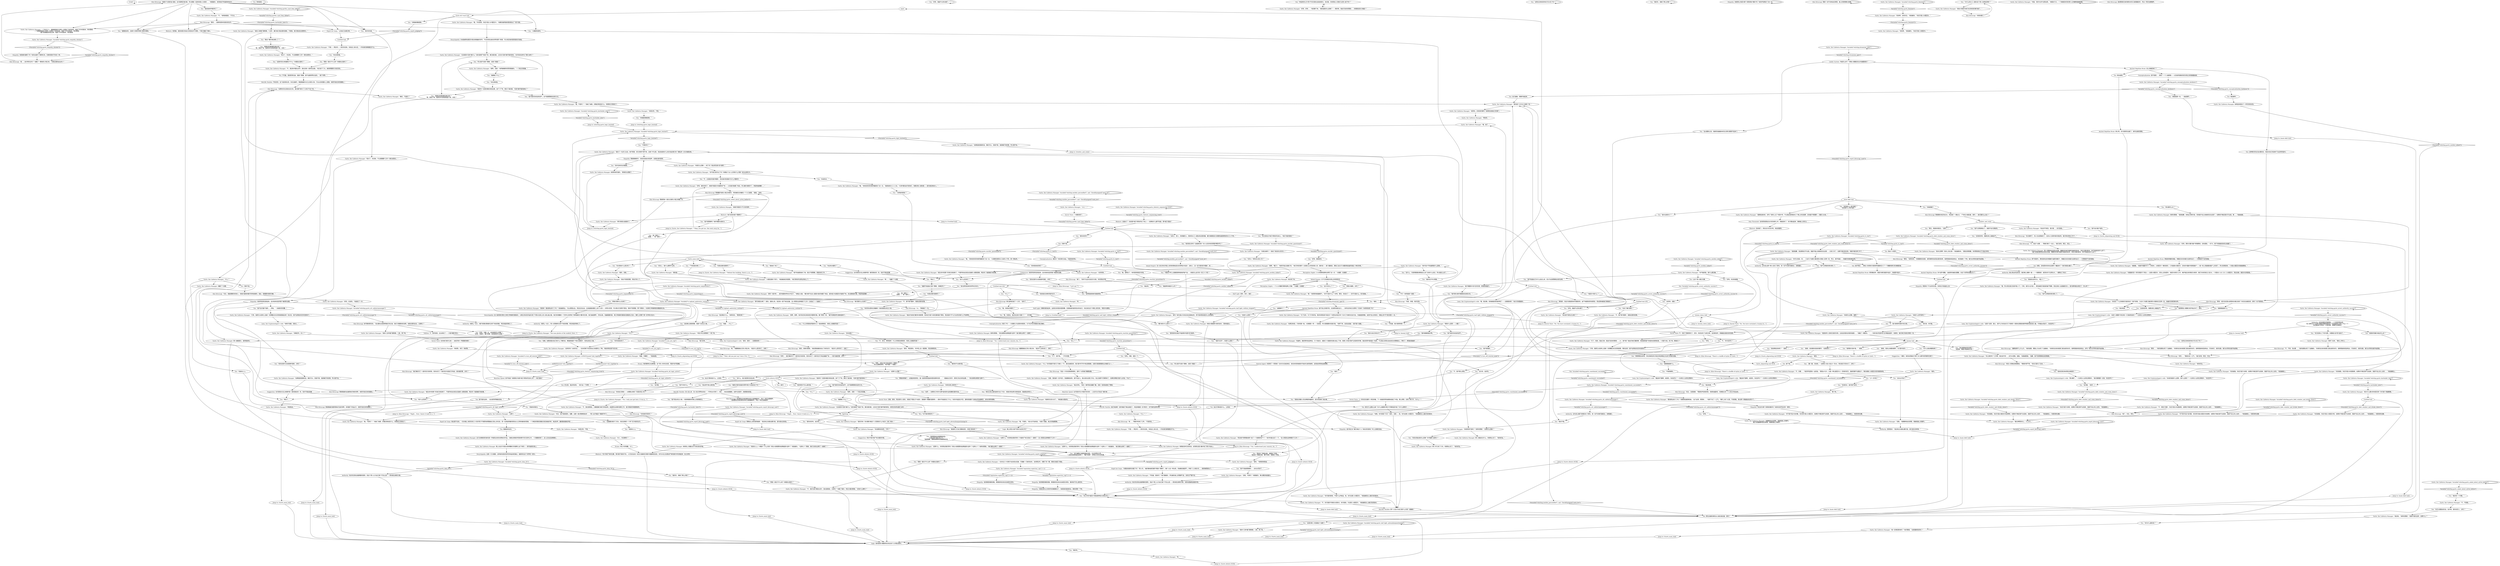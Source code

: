 # WHIRLING F1 / GARTE
# ltn Kitsuragi suggests you talk to the manager of the Whirling-in-Rags first. Garte is a hub of knowledge on the area and the case and you will come back to him later. He is also a problem, asking you to pay for the night, to pay for "the damages". It does not reflect well on you.
# ==================================================
digraph G {
	  0 [label="START"];
	  1 [label="input"];
	  2 [label="Garte, the Cafeteria Manager: “是啊，没错！一个真正的英雄。”"];
	  3 [label="Garte, the Cafeteria Manager: “哦，不是吗？！”他耸了耸肩，好像还想说些什么，但很快又克制住了。"];
	  4 [label="Kim Kitsuragi: “好吧……我们确实花了一段时间才到现场，但你也花了一段时间才打电话通报尸体——*是*你报的警，对吗？”"];
	  5 [label="You: “哦，你是说，我还有没有*问题*了？”（问问题）"];
	  6 [label="Garte, the Cafeteria Manager: “是啊，是啊，他问你还有没有别的问题想问我。像个警官一样。”餐厅经理显然又激动起来了。"];
	  7 [label="Kim Kitsuragi: “那很好。但这次调查是有时间要求的，由尸体腐败的阶段而定。而这意味着我们得继续了。”"];
	  8 [label="You: 悄悄溜走。"];
	  9 [label="You: Variable[\"whirling.garte_vanishment_succeeded\"]"];
	  10 [label="Variable[\"whirling.garte_vanishment_succeeded\"]", shape=diamond];
	  11 [label="!(Variable[\"whirling.garte_vanishment_succeeded\"])", shape=diamond];
	  12 [label="You: “好吧。”"];
	  13 [label="Authority: 这句话让那个男人定在了原地，他一动不动地盯着柜台，双颊通红。"];
	  14 [label="You: “去他妈的吧，我要去街上碰碰运气。”"];
	  15 [label="Garte, the Cafeteria Manager: “账本记得啊！账本上有记录！”他指着账本。“酒钱没得商量，你的警局绝对不可能买单的。”"];
	  16 [label="Garte, the Cafeteria Manager: “先别谢我。你还欠我30块酒钱呢。如果你今晚还拿不出钱来，我是不会让你上去的……”他指着楼上。"];
	  17 [label="Garte, the Cafeteria Manager: “你是想恐吓我吗？”他转向警督：“这是怎么回事？”"];
	  18 [label="Lena, the Cryptozoologist's wife: “看起来不像啊，亲爱的。你还好吗？”一位老妇人出现在黑暗中。"];
	  19 [label="Lena, the Cryptozoologist's wife: “有椅子挡着，别担心。”"];
	  20 [label="Jump to: [money_down_hub]"];
	  21 [label="You: “我不会付窗户钱的……哎呦。”（扶着你的老腰。）"];
	  22 [label="You: “你看着很像酒保。”"];
	  23 [label="Authority: 他对你没有丝毫尊重的意思，但这个男人认为自己是个守法公民——而你是法律的代表。"];
	  24 [label="Perception (Sight): 小小的钢铁铭牌也说明了这一点：“大贼鸥（北贼鸥）。”"];
	  25 [label="Jump to: [Untitled hub]"];
	  26 [label="Garte, the Cafeteria Manager: Variable[\"whirling.garte_half_light_adrenalinequestioning\"]"];
	  27 [label="Variable[\"whirling.garte_half_light_adrenalinequestioning\"]", shape=diamond];
	  28 [label="!(Variable[\"whirling.garte_half_light_adrenalinequestioning\"])", shape=diamond];
	  29 [label="You: “好吧，我就不过多纠缠了。”"];
	  30 [label="Garte, the Cafeteria Manager: “哦，谢了。”"];
	  31 [label="Jump to: [Garte_main_hub]"];
	  32 [label="You: “没错。如果说我对自己有什么了解的话，那就是我是个*彻头彻尾的*、狂热女权主义者。”"];
	  33 [label="You: “你的耳朵里有生殖器吗？我说我是女权主义者。”"];
	  34 [label="Composure: 他突然变得活跃起来。这对他来说显然是个敏感的话题。"];
	  35 [label="You: “你口中的*瑞亚尔*是指某种街头信誉点吗？”"];
	  36 [label="Garte altintro HUB"];
	  37 [label="You: “我不可能是警察的……这也太荒谬了。”"];
	  38 [label="Kim Kitsuragi: “我是57分局的金·曷城。这次是跨区域办案，所以跟我一起来的是41分局的……”他看着你，发现他还不知道你的名字。"];
	  39 [label="Garte, the Cafeteria Manager: “是的，”他简短地答道。"];
	  40 [label="Garte, the Cafeteria Manager: “这算什么，你觉得这很好笑吗？现在大家报警的结果就是*这样*？*这种人*？”他指着你。“我们都在这等了一星期了！”"];
	  41 [label="Kim Kitsuragi: “你说自己刚到——从哪里过来的？你是本地人吗？”"];
	  42 [label="Garte, the Cafeteria Manager: 他低头看着那只海鸟标本，沉默地摇头。"];
	  43 [label="You: “你说的对，或许我不该问。”"];
	  44 [label="Garte, the Cafeteria Manager: “是的。”"];
	  45 [label="Conceptualization: 是不是很……邪恶？一个人被索取——以及他所拥有的的东西之间的数量级差。"];
	  46 [label="You: 我出了点意外。"];
	  47 [label="Garte, the Cafeteria Manager: “你是什么哲学家吗？”"];
	  48 [label="Kim Kitsuragi: “不，不用，没必要……”他的前额出现了几道皱纹。“你真的应该向局里汇报当前的状况，我車里就有短波电台。打给他们，请求支援。我们必须现在就开始调查。”"];
	  49 [label="You: “听起来你认为*性*不仅仅是社会组成部分。告诉我，你觉得女人的智力比男人低下吗？”"];
	  50 [label="Kim Kitsuragi: “41，”警督插了一句。"];
	  51 [label="Garte, the Cafeteria Manager: “看到那边的门了吗？”他朝西指着弹球桌。“出门右转。那里有……”他停下叹了一口气。“围栏上有个大洞。不用钥匙，穿过那个洞就能进去院子了。”"];
	  52 [label="Savoir Faire: 在你匆忙离开之前——身后传来一声暴躁的喊叫："];
	  53 [label="Jump to: [Garte_main_hub]"];
	  54 [label="You: “所以我不仅是个警察，还是个英雄？”"];
	  55 [label="You: “我的天，我做了那么多事？”"];
	  56 [label="Perception (Sight): 一个小小的雕花钢铁铭牌上写着：“大贼鸥（北贼鸥）。”"];
	  57 [label="You: 沉默不语。"];
	  58 [label="Garte, the Cafeteria Manager: “你是怎么回事——疯了吗？我当然没有*杀*他啊！”"];
	  59 [label="You: “好吧，我相信你。”"];
	  60 [label="Garte, the Cafeteria Manager: “哦。”他有些惊讶你竟然捕捉到了这一点。“我是指码头工人工会，*大家*都说凶手是他们。但都没有人提到我——因为我没有杀人。”"];
	  61 [label="Garte, the Cafeteria Manager: “是的，没错。”"];
	  62 [label="Garte, the Cafeteria Manager: “我为什么要对你有意见呢？你可是个英雄警察。”"];
	  63 [label="Garte, the Cafeteria Manager: “我有*三家*餐厅要管理。三家。得了吧。”"];
	  64 [label="Garte, the Cafeteria Manager: “我的天呐！你对塞尔维这个人究竟有什么*执念*？算了吧你！”"];
	  65 [label="Garte, the Cafeteria Manager: “酒算我请你的，好吗？账单上记了*很多*杯。不过我还是得收你三个晚上的住宿费，还有窗户修理费——整好100块。”"];
	  66 [label="You: “我刚才是听到我的领带*两次*对我说话了吗？”"];
	  67 [label="You: “看来你不太喜欢我。”"];
	  68 [label="You: “你在讽刺我。”"];
	  69 [label="You: “那我一直在干什么呢？你看到过我吗？”"];
	  70 [label="Garte, the Cafeteria Manager: “我有吗？还是你确实来到这里，放下了尸体，解决了谋杀案，*没有*破坏我的旅社？”"];
	  71 [label="You: “我都不知道自己是个警察，你确定吗？”"];
	  72 [label="Garte, the Cafeteria Manager: “哼。”"];
	  73 [label="Garte, the Cafeteria Manager: “太棒了。”"];
	  74 [label="You: “那好吧。”"];
	  75 [label="Garte, the Cafeteria Manager: Variable[\"whirling.garte_reaction_queastions\"]"];
	  76 [label="Variable[\"whirling.garte_reaction_queastions\"]", shape=diamond];
	  77 [label="!(Variable[\"whirling.garte_reaction_queastions\"])", shape=diamond];
	  78 [label="Garte, the Cafeteria Manager: “哇哦，你可真是个天才！是的，没错——钱。你欠这里130雷亚尔。”他指着柜台上面红色的账本。"];
	  79 [label="Garte, the Cafeteria Manager: “小心！！”"];
	  80 [label="Garte, the Cafeteria Manager: Variable[\"whirling.garte_necktie_talked\"]"];
	  81 [label="Variable[\"whirling.garte_necktie_talked\"]", shape=diamond];
	  82 [label="!(Variable[\"whirling.garte_necktie_talked\"])", shape=diamond];
	  83 [label="Jump to: [main debt hub]"];
	  84 [label="You: “这附近没有别的地方可以住了吗？”"];
	  85 [label="Garte, the Cafeteria Manager: “你说另一个让你继续欠钱的地方？我不觉得。工会为了给罢工集资把大多数地方压榨一空，你最好还是回家去吧。”"];
	  86 [label="Kim Kitsuragi: “警官……”他的前额出现了几道皱纹。“你真的应该向局里汇报当前的状况，我車里就有短波电台。打给他们，请求支援。我们必须现在就开始调查。”"];
	  87 [label="Garte, the Cafeteria Manager: “你可以找找，但……工会为了给罢工集资把大多数人压榨一空。所以，我不知道……你最好还是回家去吧。”"];
	  88 [label="You: “我不记得我的家在哪儿了。”"];
	  89 [label="You: “我没有家。”"];
	  90 [label="Jump to: [Savoir Faire: \"No. You have sustained a trauma to...\"]"];
	  91 [label="You: “感谢你的配合。”"];
	  92 [label="Garte, the Cafeteria Manager: “我有*三家*餐厅要管理。三家。得了吧。”"];
	  93 [label="You: “不行！他骂我是个混蛋！”"];
	  94 [label="You: “我能帮你做些什么吗？”"];
	  95 [label="Empathy: 警督微微挥手，仿若远处鼓点的回声。这是批准的意思。"];
	  96 [label="You: “我想我就是喜欢面面俱到。”"];
	  97 [label="Kim Kitsuragi: “我们走吧。”"];
	  98 [label="You: “我不是女权主义者，只是想看看你的脸上的表情而已。”"];
	  99 [label="You: 好主意，我会考虑的。（用力扯一下领带。）"];
	  100 [label="You: “怎么？你不喜欢警官吗？”"];
	  101 [label="You: “我的天，我做了那么多事？”"];
	  102 [label="Garte, the Cafeteria Manager: “不是——明白吗——其实你没有。你到这儿来以后，一件有用的事情都没干过。”"];
	  103 [label="Jump to: [Garte altintro HUB]"];
	  104 [label="You: “我当然不是认真的啦。”"];
	  105 [label="Garte, the Cafeteria Manager: 他翻了个白眼。"];
	  106 [label="You: “没什么。只是想看看如果我这么说了会有什么反应，所以就这么说了。”"];
	  107 [label="You: “别放在心上。”"];
	  108 [label="Garte, the Cafeteria Manager: “那可真是太棒了！真的，我真心的。但还有一具尸体在后面，没人愿意在这种情形下工作！已经挂了一个星期了！”"];
	  109 [label="You: “就这样。”"];
	  110 [label="Horrific Necktie: 我们快溜吧！是时候按下脱出按钮了。听起来像是一份*责任*，你不喜欢这种东西。"];
	  111 [label="You: “去死吧，混蛋！”"];
	  112 [label="Garte, the Cafeteria Manager: Variable[\"whirling.garte_arrest_authority_success\"]"];
	  113 [label="Variable[\"whirling.garte_arrest_authority_success\"]", shape=diamond];
	  114 [label="!(Variable[\"whirling.garte_arrest_authority_success\"])", shape=diamond];
	  115 [label="Garte, the Cafeteria Manager: “我很抱歉，但如果他付不出钱，我就不能让他继续住在这里……已经三天了，如果今晚还是没钱，他就只能在家工作了。”"];
	  116 [label="Garte, the Cafeteria Manager: “先别谢我。你还欠我70块呢。如果你今晚还拿不出钱来，我是不会让你上去的。”他指着楼上。"];
	  117 [label="You: “是的！”"];
	  118 [label="Lena, the Cryptozoologist's wife: “你说的我是什么意思，是什么意思？”一位老妇人出现在黑暗中。“你还好吗？”"];
	  119 [label="You: “什么？”"];
	  120 [label="Garte, the Cafeteria Manager: Variable[\"whirling.garte_debt_window_and_drinks_down\"]"];
	  121 [label="Variable[\"whirling.garte_debt_window_and_drinks_down\"]", shape=diamond];
	  122 [label="!(Variable[\"whirling.garte_debt_window_and_drinks_down\"])", shape=diamond];
	  123 [label="You: “没问题。”"];
	  124 [label="Empathy: 那里有个不太好的东西，你现在只知道这么多。"];
	  125 [label="Garte, the Cafeteria Manager: Variable[\"whirling.dreamone_apes\"]"];
	  126 [label="Variable[\"whirling.dreamone_apes\"]", shape=diamond];
	  127 [label="!(Variable[\"whirling.dreamone_apes\"])", shape=diamond];
	  128 [label="Kim Kitsuragi: 他平静地转向你。“没必要在这里表明我们的主张。我们只需要他的说明，他是这里的店主，记得吗？”"];
	  129 [label="Authority: 有那么一会儿，男人在警督的注视下有些烦躁。然后他放弃挣扎了。"];
	  130 [label="Empathy: 他是想让你因为那个洞而感到*愧疚*吗？他的声音暗示了这一点。"];
	  131 [label="Jump to: [Garte_main_hub]"];
	  132 [label="Kim Kitsuragi: 警督一动不动地站在那里，面上的表情难以捉摸。"];
	  133 [label="You: “他伤害过你吗？这就是动机？杀人过后你有觉得很*畅快*吗？”"];
	  134 [label="Kim Kitsuragi: “是装卸工们自己跟她说的，还是只是谣言？”"];
	  135 [label="Jump to: [whirling.garte_logic_hoisted]"];
	  136 [label="Jump to: [Garte_main_hub]"];
	  137 [label="You: “谁？我吗？”\n（装傻。）“谁？我吗？”"];
	  138 [label="You: “这是你第二次回避这个话题了。”"];
	  139 [label="Savoir Faire: 没错，是的。而且很令人担忧，但我们不要过于*纠结*。看看那个愚蠢的酒保吧——根本不知道发生了什么！你的中指竖在半空，酒吧老板像个白痴似的张着嘴巴。给他点颜色看看。"];
	  140 [label="You: “你是这里的酒保吗？”"];
	  141 [label="Garte, the Cafeteria Manager: “不知道，我有吗？”他打量着你，评估着你身上的警察气息，发现它严重不足。"];
	  142 [label="Esprit de Corps: “让他自己去解决吧。”"];
	  143 [label="You: 沉默不语。"];
	  144 [label="You: “我的名字*叫*黄昏。”"];
	  145 [label="Garte, the Cafeteria Manager: “这算什么，你觉得这很好笑吗？现在大家报警的结果就是*这样*？*这种人*？”他转向警督。“我们都在这等了一星期了！”"];
	  146 [label="Garte, the Cafeteria Manager: “我正好有。”他在一堆杯垫后面翻了翻，找到一张纸条递给了警督。"];
	  147 [label="Kim Kitsuragi: “我没暗示什么。”他转向你。“警探你呢？”"];
	  148 [label="Kim Kitsuragi: “是的，库斯托警探。”他刻意板着脸说出了你的名字。“我没什么想问的了。你呢？”"];
	  149 [label="Kim Kitsuragi: “嗯。”他翻看着自己的小笔记本。“我没什么想问的了。你呢？”"];
	  150 [label="Garte, the Cafeteria Manager: Variable[\"whirling.garte_feminist\"]"];
	  151 [label="Variable[\"whirling.garte_feminist\"]", shape=diamond];
	  152 [label="!(Variable[\"whirling.garte_feminist\"])", shape=diamond];
	  153 [label="Garte, the Cafeteria Manager: Variable[\"whirling.necktie_personified\"]  and  CheckEquipped(\"neck_tie\")"];
	  154 [label="Variable[\"whirling.necktie_personified\"]  and  CheckEquipped(\"neck_tie\")", shape=diamond];
	  155 [label="!(Variable[\"whirling.necktie_personified\"]  and  CheckEquipped(\"neck_tie\"))", shape=diamond];
	  156 [label="You: “自从醒来之后，我甚至连最基本的生活常识都想不起来了。”"];
	  157 [label="You: “不是很顺利。”"];
	  158 [label="Garte, the Cafeteria Manager: 那人开口说了几句，但很快止住了。“祝你好运。”"];
	  159 [label="Garte, the Cafeteria Manager: “行了，妈的。我自己来，我会打给你的警局……41，是不是？我会问他们要房费。但是酒和窗户的钱你还是得给我，一共是70块。完了吗，警官们？”"];
	  160 [label="You: “我不是很好。”"];
	  161 [label="Garte, the Cafeteria Manager: “先生，我不是故意的。抱歉，这里一直对警察很友好……”那人似乎被这个事故吓坏了。"];
	  162 [label="Garte, the Cafeteria Manager: Variable[\"whirling.garte_debt_window_and_drinks_down\"]"];
	  163 [label="Variable[\"whirling.garte_debt_window_and_drinks_down\"]", shape=diamond];
	  164 [label="!(Variable[\"whirling.garte_debt_window_and_drinks_down\"])", shape=diamond];
	  165 [label="You: “你在讽刺我。”"];
	  166 [label="Garte, the Cafeteria Manager: “应该是你*没有*做什么？首先是把尸体放下来，解决谋杀案，之后也*没有*破坏我的旅社。也许你还去参与了罢工谈判？”"];
	  167 [label="Garte, the Cafeteria Manager: Variable[\"whirling.garte_tc_real\"]"];
	  168 [label="Variable[\"whirling.garte_tc_real\"]", shape=diamond];
	  169 [label="!(Variable[\"whirling.garte_tc_real\"])", shape=diamond];
	  170 [label="Jump to: [Garte, the Cafeteria Manager: \"The man plucks at the seabird, frow...\"]"];
	  171 [label="Kim Kitsuragi: “我们确实花了一段时间才到现场，但你也花了一段时间才给我们打电话。是你报的警，对吗？”"];
	  172 [label="You: “为什么码头工人要对这个男人动用私刑呢？”"];
	  173 [label="Garte, the Cafeteria Manager: “是啊，*罢工*，”他用手指比划着引号。“他们吊死的那个人是港口公司的安保人员，我听说——是个雇佣兵。那些工会分子大概觉得这能传递出一种讯号吧。”"];
	  174 [label="Garte, the Cafeteria Manager: “那可真是太谢谢你了。”"];
	  175 [label="You: “她与即将到来的世界末日有关。”"];
	  176 [label="Garte, the Cafeteria Manager: Variable[\"whirling.garte_bartender_later\"]"];
	  177 [label="Variable[\"whirling.garte_bartender_later\"]", shape=diamond];
	  178 [label="!(Variable[\"whirling.garte_bartender_later\"])", shape=diamond];
	  179 [label="Garte, the Cafeteria Manager: Variable[\"whirling.garte_rhetoric_sequencing_trick\"]"];
	  180 [label="Variable[\"whirling.garte_rhetoric_sequencing_trick\"]", shape=diamond];
	  181 [label="!(Variable[\"whirling.garte_rhetoric_sequencing_trick\"])", shape=diamond];
	  182 [label="Garte, the Cafeteria Manager: Variable[\"tc.turn_off_tutorial_node\"]"];
	  183 [label="Variable[\"tc.turn_off_tutorial_node\"]", shape=diamond];
	  184 [label="!(Variable[\"tc.turn_off_tutorial_node\"])", shape=diamond];
	  185 [label="Garte, the Cafeteria Manager: “夫人，你没事吧？”"];
	  186 [label="Authority: 他对你没有丝毫尊重的意思，但这个男人认为自己是个守法公民——而你是法律的代表。他想试图避免直接冲突。"];
	  187 [label="Esprit de Corps: 离这里不远处，一名叫做让·维克玛的三十四岁男子不情愿地修整着自己脸上的毛发，而一位西装革履的黑发女士正等待着他的答案。一个典型的警局清晨在背后嗡嗡作响：电话铃声，翻阅联络簿的声音……"];
	  188 [label="You: 金正打算说些什么，让他说。"];
	  189 [label="You: 那位坐着轮椅的女士就在我后面，是吗？"];
	  190 [label="main debt hub"];
	  191 [label="Authority: 意思是说：“我没有主动提出要付钱，因为我也没有钱。”"];
	  192 [label="Suggestion: 一瞬间，他的反感被对于那丁点儿硬币的同情所压倒了。"];
	  193 [label="Garte, the Cafeteria Manager: “为了生存，为了付*我*钱。除非你想变成*流浪汉*？你想当流浪汉吗？在马丁内斯你无处可去，外面就是寒春。金钱不会让你快乐，却能让你*不*快乐更久一点。”"];
	  194 [label="You: “我肯定是没有感受过缺爱的！”"];
	  195 [label="Jump to: [money hub]"];
	  196 [label="You: “拒绝帮助治安官。你在用疯狂的讨钱诉求妨碍我正在进行的谋杀调查。”"];
	  197 [label="Jump to: [window_and_room]"];
	  198 [label="Suggestion: 也许是有办法让他倒杯酒（甚至是给你）的，但并不是这回事"];
	  199 [label="Garte, the Cafeteria Manager: “什么？！”"];
	  200 [label="Volition: 不，别听他的。这太疯狂了——只是*聊聊*而已。"];
	  201 [label="You: “我听着像是敲诈啊。”"];
	  202 [label="You: “意思是现在我还不能排除*哈里*的可能性。”"];
	  203 [label="Garte, the Cafeteria Manager: Variable[\"whirling.garte_asked_about_sylvie_before\"]"];
	  204 [label="Variable[\"whirling.garte_asked_about_sylvie_before\"]", shape=diamond];
	  205 [label="!(Variable[\"whirling.garte_asked_about_sylvie_before\"])", shape=diamond];
	  206 [label="You: “不顺利吗？”"];
	  207 [label="Jump to: [Untitled hub]"];
	  208 [label="You: “很好。”"];
	  209 [label="Garte, the Cafeteria Manager: “祝贺你。还有别的事吗？我想回去做自己的事了。”"];
	  210 [label="Rhetoric: 他笑着，直到他意识到自己的回击并不漂亮。于是又皱起了眉头。"];
	  211 [label="You: “什么东西是如同森林大火一般金橙相间，但闻上去像是烈酒？”"];
	  212 [label="Drama: 他认为您很蠢，大人。"];
	  213 [label="Lena, the Cryptozoologist's wife: “哦，我没事。但他被我的轮椅绊倒了——去看看他吧！”她关切地看着你。"];
	  214 [label="You: “我不欠你什么。”"];
	  215 [label="You: 看着海鸟标本。"];
	  216 [label="Garte, the Cafeteria Manager: Variable[\"whirling.garte_esprit_judging\"]"];
	  217 [label="Variable[\"whirling.garte_esprit_judging\"]", shape=diamond];
	  218 [label="!(Variable[\"whirling.garte_esprit_judging\"])", shape=diamond];
	  219 [label="Garte, the Cafeteria Manager: “我生命中的那个阶段已经结束了。不是所有站在柜台后面的人都是酒保，明白吗？我是餐厅的经理。”"];
	  220 [label="You: “这片幽暗之地很快就会消失，无论你明白与否。”\n“人类实验很快就会结束了，*餐厅经理*。你明白与否无足轻重。”"];
	  221 [label="Kim Kitsuragi: “先生，我能理解你的担心，但我们就是来履行职责查案的。因此，我需要你保持冷静。”"];
	  222 [label="Jump to: [Kim Kitsuragi: \"\"Right... Now, I know it took us a...\"]"];
	  223 [label="You: “她就……什么？”"];
	  224 [label="Logic: 他的意思大概是现在你应该介入并提出疑问。"];
	  225 [label="Garte_main_hub"];
	  226 [label="You: “塞尔维为什么离开了？”"];
	  227 [label="You: “每件事与每件事都是息息相关的。”"];
	  228 [label="Jump to: [main debt hub]"];
	  229 [label="Garte, the Cafeteria Manager: “确实，不是吗？”"];
	  230 [label="Garte, the Cafeteria Manager: Variable[\"whirling.garte_esprit_kitsuragi_cash\"]"];
	  231 [label="Variable[\"whirling.garte_esprit_kitsuragi_cash\"]", shape=diamond];
	  232 [label="!(Variable[\"whirling.garte_esprit_kitsuragi_cash\"])", shape=diamond];
	  233 [label="You: “我想那些小猩猩已经开始尖叫了，是的。”"];
	  234 [label="You: “我不记得我的家在哪儿了。”"];
	  235 [label="Kim Kitsuragi: “先生，注意措辞。”警督的声音很克制，但很有威胁性，仿佛是从另一个人的口中说出的。"];
	  236 [label="Kim Kitsuragi: “好的……”警督长叹一口气。“我们走吧。再见，先生。”"];
	  237 [label="Garte, the Cafeteria Manager: 那人准备说点什么，但很快止住了。“祝你好运。”"];
	  238 [label="You: “是我在用磨人的法律程序威胁你，因为你妨碍了我办案。”"];
	  239 [label="Lena, the Cryptozoologist's wife: “这是个玩笑，甜心。我不认为你会在马丁内斯的一家旅社里看到南萨弗里的善良绿人猿。不然就太荒谬了。你还好吗？”"];
	  240 [label="You: “不，我不那么觉得。”"];
	  241 [label="Garte, the Cafeteria Manager: “并不是*完全*没问题。你仍然欠我100雷亚尔。如果你今晚还拿不出钱来，我是不会让你上去的……”他指着楼上，你房间的位置。"];
	  242 [label="Jump to: [Kim Kitsuragi: \"\"Let's go.\"\"]"];
	  243 [label="Garte, the Cafeteria Manager: “如果我是酒保的话，确实可以。但我不是，我是餐厅的经理。所以我不会。”"];
	  244 [label="Jump to: [Garte_main_hub]"];
	  245 [label="Empathy: 他突然变得活跃起来，这对他来说显然是个敏感的话题。"];
	  246 [label="You: “那我一直在干什么呢？你看到过我吗？”"];
	  247 [label="Garte, the Cafeteria Manager: “不是——明白吗——其实你没有。你到这儿来以后，一件有用的事情都没干过。”"];
	  248 [label="Suggestion: 现在不是问他尸体冰箱的时候。"];
	  249 [label="You: “‘我的*伙伴*’，你是什么意思？”"];
	  250 [label="Garte, the Cafeteria Manager: “这算什么？你觉得这很好笑吗？外面的尸体已经挂了一星期了！没人愿意在这种情形下工作！”"];
	  251 [label="Garte, the Cafeteria Manager: “我也不是很清楚，得去问本人了。”"];
	  252 [label="Jump to: [Garte_main_hub]"];
	  253 [label="Jump to: [Garte_main_hub]"];
	  254 [label="lightitup"];
	  255 [label="You: “我猜这些事我都没做过吧？”\n“啊，那具尸体。我其实并没有把他放下来，对吧？”"];
	  256 [label="Garte, the Cafeteria Manager: “她就，你懂的……”他耸耸肩。"];
	  257 [label="Jump to: [Garte altintro HUB]"];
	  258 [label="Jump to: [Garte, the Cafeteria Manager: \"\"No, I only just got here. It was p...\"]"];
	  259 [label="Garte, the Cafeteria Manager: “什么？你问我是不是马丁内斯人？不，我住加姆洛克，我只是*时不时*来这里看看。这里只是我管理的众多餐厅之一。”"];
	  260 [label="Kim Kitsuragi: 警督朝你肯定地点头，然后看了一眼出口。“尸体在大楼后面，是吗——我们要怎么过去？”"];
	  261 [label="Garte, the Cafeteria Manager: “你不能抓我，我什么都没做。”"];
	  262 [label="Horrific Necktie: 那个小丑以为自己是什么东西？逮捕他！"];
	  263 [label="Garte, the Cafeteria Manager: Variable[\"whirling.necktie_personified\"]  and  CheckEquipped(\"neck_tie\")"];
	  264 [label="Variable[\"whirling.necktie_personified\"]  and  CheckEquipped(\"neck_tie\")", shape=diamond];
	  265 [label="!(Variable[\"whirling.necktie_personified\"]  and  CheckEquipped(\"neck_tie\"))", shape=diamond];
	  266 [label="Garte, the Cafeteria Manager: “啧……”他翻了个白眼。"];
	  267 [label="Garte, the Cafeteria Manager: Variable[\"whirling.garthe_sayd_they_killed\"]"];
	  268 [label="Variable[\"whirling.garthe_sayd_they_killed\"]", shape=diamond];
	  269 [label="!(Variable[\"whirling.garthe_sayd_they_killed\"])", shape=diamond];
	  270 [label="Ancient Reptilian Brain: 这么快就回来了？"];
	  271 [label="You: “我还不错。”"];
	  272 [label="Kim Kitsuragi: “警官，”他转向你。“你需要联系局里，请同事帮你结清这里的账单。我車里就有短波电台，有空就用一下吧。我们必须现在就开始调查。”"];
	  273 [label="You: “这附近没有别的地方可以住了吗？”"];
	  274 [label="Jump to: [Garte_altgreeting end HUB]"];
	  275 [label="Garte, the Cafeteria Manager: “行吧，我把它从账单上划掉！你想睡在末日的狗窝里，随你去吧！我不会再给你另外的房间了。”"];
	  276 [label="window_and_room"];
	  277 [label="Jump to: [Garte, the Cafeteria Manager: \"\"Behind this building, there's a co...\"]"];
	  278 [label="Garte, the Cafeteria Manager: “不，我不是*酒保*。我是这里的经理。”"];
	  279 [label="Garte, the Cafeteria Manager: “去死吧你。”"];
	  280 [label="Garte, the Cafeteria Manager: “当地人，客人，来用餐的人。很多码头工人都会来这里用餐。塞尔维跟我说大家都知道是那些码头工人干的。”"];
	  281 [label="You: “我还有一个问题。”"];
	  282 [label="Garte, the Cafeteria Manager: “你不是已经问过了吗？你跟这个女人之间有什么问题？她与此事无关。”"];
	  283 [label="Half Light: 你瞬间紧张起来，血液在你的肌肉里奔腾。你猎食者的直觉告诉你自己，你应该在这个问题上抓住他，*使劲*纠缠他。"];
	  284 [label="Garte, the Cafeteria Manager: Variable[\"whirling.garte_bartender_later\"]"];
	  285 [label="Variable[\"whirling.garte_bartender_later\"]", shape=diamond];
	  286 [label="!(Variable[\"whirling.garte_bartender_later\"])", shape=diamond];
	  287 [label="Garte, the Cafeteria Manager: “那你是个沙文主义者咯？哈！”"];
	  288 [label="Kim Kitsuragi: 曷城警佐在他的橙色夹克口袋里翻找时，传出一阵尼龙摩擦声。\n曷城警佐在他的黑色夹克口袋里翻找时，传出一阵尼龙摩擦声。"];
	  289 [label="You: 不可能，我有职责在身。我是个警察，是不会跟领带对话的。（取下领带。）"];
	  290 [label="Jump to: [Garte altintro HUB]"];
	  291 [label="You: “你看着很像酒保。”"];
	  292 [label="Garte, the Cafeteria Manager: 一个年近三十，留着稀疏胡子的男人注意到了你的到来。他放下手中的账本，转向警督。\n一个留着稀疏胡子的男人注意到了你的到来。他放下手中的账本，转向警督。\n餐厅经理看到你走过来。他放下手中的账本，转向警督。"];
	  293 [label="You: “毁灭的先驱。”"];
	  294 [label="You: “目前我还没想好我的名字。”"];
	  295 [label="You: “怎么了？”"];
	  296 [label="Untitled hub"];
	  297 [label="Garte, the Cafeteria Manager: “我看看。”他做作地翻开开了一页账本。20雷亚尔一晚的房间，三天就是60雷亚尔。还有你*报废*的那扇窗户——我一来上班就看到窗户上的洞了，所以别想狡辩。一共是40雷亚尔的赔偿费用。”"];
	  298 [label="You: 我不明白……那给人的感觉只是简单地重新定义了一个蹒跚的醉汉的滑稽表演。"];
	  299 [label="You: “我看看能做什么。”"];
	  300 [label="Garte, the Cafeteria Manager: “但这并不疯狂，我只是……你欠我钱。”"];
	  301 [label="You: “没问题。”[离开。]"];
	  302 [label="Jump to: [Savoir Faire: \"No. You have sustained a trauma to...\"]"];
	  303 [label="Jump to: [whirling.garte_logic_hoisted]"];
	  304 [label="Jump to: [whirling.garte_logic_hoisted]"];
	  305 [label="Garte, the Cafeteria Manager: “我生命中的那个阶段已经结束了。不是所有站在柜台后面的人都是酒保，明白吗？我是餐厅的经理。”"];
	  306 [label="Garte, the Cafeteria Manager: “哦！”他愤怒地喘着粗气。“你不欠我*什么*？好吧，警官，你说对了——你不欠我什么，你欠我钱。”"];
	  307 [label="Garte, the Cafeteria Manager: “听着，你的*伙伴*在那边呢。”他看向门口，一个穿着短夹克的男人正用脚轻敲着地板。"];
	  308 [label="Garte, the Cafeteria Manager: “你去跟他说话吧，行吗？”"];
	  309 [label="Garte, the Cafeteria Manager: “不，不是我。”"];
	  310 [label="Kim Kitsuragi: 警督把他一直在记录的小笔记本翻了页。"];
	  311 [label="You: “谜题解开了！”"];
	  312 [label="Garte, the Cafeteria Manager: “特别好。”"];
	  313 [label="Jump to: [Garte_main_hub]"];
	  314 [label="Untitled hub"];
	  315 [label="Conceptualization: 看见了吗——大家都认为这是你的配色。关于名字的问题我们是正确的。"];
	  316 [label="Untitled hub (05)"];
	  317 [label="Garte, the Cafeteria Manager: “哦，不好意思。你还欠我130*雷亚尔*。”他模仿着贵族的腔调发出了“雷”的音。"];
	  318 [label="Garte, the Cafeteria Manager: 一名年近三十的男子站在柜台后面，打量着一只海鸟标本。当你靠近时，他瞥了你一眼，很快又收回了视线。"];
	  319 [label="Drama: 他的眼神左右游移着。这个男人并非在说谎，而是*有*所隐瞒。"];
	  320 [label="Jump to: [Garte altintro HUB]"];
	  321 [label="You: “谁？我吗？”\n（装傻。）“谁？我吗？”"];
	  322 [label="Garte, the Cafeteria Manager: “我约了一名员工出去。她不愿意，却又觉得不得不来。这是个坏主意，但这到底有什么地方如此吸引你？跟私刑一点关系都没有。”"];
	  323 [label="Kim Kitsuragi: 警督看着你摆弄那条可怕的领带，你的腋下开始出汗。他把手放在你的肩膀上。"];
	  324 [label="Authority: 脱口而出的这些话，就仿佛上楼梯一般——一切都很好，直至你步子迈得太大，一脚跨过了终点："];
	  325 [label="You: “老实说，有可能。”"];
	  326 [label="You: “不，我只是想弄清其中的关联。”"];
	  327 [label="Garte, the Cafeteria Manager: Variable[\"whirling.garte_conceptualization_darkness\"]"];
	  328 [label="Variable[\"whirling.garte_conceptualization_darkness\"]", shape=diamond];
	  329 [label="!(Variable[\"whirling.garte_conceptualization_darkness\"])", shape=diamond];
	  330 [label="Jump to: [money hub]"];
	  331 [label="Kim Kitsuragi: “不，没这个必要……”警督沉默了一会儿。“我们走吧。再见，先生。”"];
	  332 [label="Garte, the Cafeteria Manager: “好吧，那你只要付窗户修理费用，还有酒钱，一共70。剩下的我就找你的分局要了。”"];
	  333 [label="Garte, the Cafeteria Manager: Variable[\"whirling.garte_debt_window_and_room_down\"]"];
	  334 [label="Variable[\"whirling.garte_debt_window_and_room_down\"]", shape=diamond];
	  335 [label="!(Variable[\"whirling.garte_debt_window_and_room_down\"])", shape=diamond];
	  336 [label="Empathy: 你应该为那个洞感到愧疚吗？他的叹息声告诉你：是的。"];
	  337 [label="Jump to: [Garte_main_hub]"];
	  338 [label="Garte, the Cafeteria Manager: “好的，应该的。”他退后了一步。"];
	  339 [label="Jump to: [Kim Kitsuragi: \"\"Sir, I understand your concern, bu...\"]"];
	  340 [label="Garte, the Cafeteria Manager: “我不知道是谁杀了他，我又不是警察。那是你的工作。”"];
	  341 [label="You: “任何人？那你杀过别人吗？”"];
	  342 [label="Garte, the Cafeteria Manager: Variable[\"whirling.garte_murder_questioned\"]"];
	  343 [label="Variable[\"whirling.garte_murder_questioned\"]", shape=diamond];
	  344 [label="!(Variable[\"whirling.garte_murder_questioned\"])", shape=diamond];
	  345 [label="Garte, the Cafeteria Manager: Variable[\"whirling.garte_half_light_volition_stopped\"]"];
	  346 [label="Variable[\"whirling.garte_half_light_volition_stopped\"]", shape=diamond];
	  347 [label="!(Variable[\"whirling.garte_half_light_volition_stopped\"])", shape=diamond];
	  348 [label="Garte, the Cafeteria Manager: “是吗？因为我以为你应该去调查私刑，而不是来管该我怎么当老板的。”"];
	  349 [label="Savoir Faire: 一切都变黑了。"];
	  350 [label="Garte, the Cafeteria Manager: “现在是不是有点太晚了？”"];
	  351 [label="Garte, the Cafeteria Manager: “你是对的，不是。”"];
	  352 [label="You: “这就像你离开了乐队，但还没想好一个单飞艺术家的名字。”"];
	  353 [label="Garte, the Cafeteria Manager: 他的脸上流露出对于你的深切怀疑。"];
	  354 [label="Garte, the Cafeteria Manager: “不，你欠我的不是街头信誉点。你欠我钱，欠这里130雷亚尔。”他指着柜台上面红色的账本。"];
	  355 [label="Garte, the Cafeteria Manager: “你报废的另一样东西是半个吧台——这是30雷亚尔。实际上还有更多，但因为你努力工作、维护瑞瓦肖的稳定与秩序，我们为你四舍五入到30。一共是60+40+30=130雷亚尔。而且没错，雷亚尔仍然是钱。”"];
	  356 [label="Ancient Reptilian Brain: 感觉像这样，是因为事实就是*如此*，你就是*如此*。"];
	  357 [label="Ancient Reptilian Brain: 承认吧，你只是想念边窗了。城市边缘的黑暗。"];
	  358 [label="You: “你是什么意思？”"];
	  359 [label="You: “去他妈的吧，我要去街上碰碰运气。”"];
	  360 [label="Garte, the Cafeteria Manager: 那人安静地站在柜台后面，眼睛死死地盯着那件破损的标本，然后又看向账本。他不知道该说什么好了。\n餐厅经理安静地站在柜台后面，眼睛死死地盯着那件破损的标本，然后又看向账本。他不知道该说什么好了。"];
	  361 [label="Garte, the Cafeteria Manager: “我会打给他们要求补偿房费。但你还欠我70块的酒和窗户费用，而且我并*不*认为女性在智力上不如男性。”"];
	  362 [label="Garte, the Cafeteria Manager: “并不是*完全*没问题。你仍然欠我60雷亚尔的房费。如果你今晚还拿不出钱来，我是不会让你上去的……”他指着楼上，你房间的位置。"];
	  363 [label="You: “我猜这些事我都没做过吧？”\n“啊，那具尸体。我其实并没有把他放下来，对吧？”"];
	  364 [label="Empathy: 你跟这家伙之间的所有事都解决了。他是我的超级粉丝。跟他闲聊一下吧。"];
	  365 [label="Garte, the Cafeteria Manager: 他假装没听见你的话，反而把注意力集中到了那只鸟身上。"];
	  366 [label="Jump to: [Kim Kitsuragi: \"\"Right... Now, I know it took us a...\"]"];
	  367 [label="Garte, the Cafeteria Manager: “她离开是因为*不关你的事*。”"];
	  368 [label="Garte, the Cafeteria Manager: “是吗？或许吧……或许她跟世界末日*有关*。”他嗤之以鼻。“塞尔维不在这儿是因为我问她要了电话。或多或少也是因为外面的尸体，但主要是因为我。希望你能理解……”"];
	  369 [label="Garte, the Cafeteria Manager: “算了吧。”"];
	  370 [label="Untitled hub (02)"];
	  371 [label="You: 金正打算说些什么，让他说。"];
	  372 [label="You: “哦，我明白了，你的意思是我欠你钱。”"];
	  373 [label="Horrific Necktie: 没人这么说，没人说过领带会说话——不然也太可笑了。只是……你应该逮捕他，这样*比较好*，他想拿你的钱。"];
	  374 [label="Garte, the Cafeteria Manager: Variable[\"reputation.superstar_cop\"] >=2"];
	  375 [label="Variable[\"reputation.superstar_cop\"] >=2", shape=diamond];
	  376 [label="!(Variable[\"reputation.superstar_cop\"] >=2)", shape=diamond];
	  377 [label="Garte, the Cafeteria Manager: “应该是你*没有*做什么？首先是把尸体放下来，解决谋杀案，之后也*没有*破坏我的旅社。甚至还有参加罢工谈判……”"];
	  378 [label="You: “这段时间以来我都在干什么？你看到过我吗？”"];
	  379 [label="Garte, the Cafeteria Manager: “我真的无言以对了。”他低着头看海鸟。"];
	  380 [label="Garte, the Cafeteria Manager: Variable[\"whirling.garte_alt_logic_sylvie\"]"];
	  381 [label="Variable[\"whirling.garte_alt_logic_sylvie\"]", shape=diamond];
	  382 [label="!(Variable[\"whirling.garte_alt_logic_sylvie\"])", shape=diamond];
	  383 [label="Garte, the Cafeteria Manager: “没错，我知道*一些*地方。但就像我说的，我不住这儿。我以前在这里工作过，但之后都不打算再来了。如果你想暗示我什么的话，不必了。”"];
	  384 [label="You: “好吧。问题，我有一个。”"];
	  385 [label="You: “实际上，我什么都想不出来。”"];
	  386 [label="You: （继续，但别让他看到硬币。它们是*你的*。）"];
	  387 [label="You: “我看看能做什么。”"];
	  388 [label="Garte, the Cafeteria Manager: “不，很有*问题*。你还欠我30块酒钱呢。如果你今晚还拿不出钱来，我是不会让你上去的……”他指着楼上。"];
	  389 [label="Lena, the Cryptozoologist's wife: “那太糟了。”一位老妇人出现在黑暗中。“我们都需要一点爱。你还好吗？”"];
	  390 [label="Garte, the Cafeteria Manager: “行吧，我把它从账单上划掉！你想睡在末日的狗窝里就去吧！但记住，我不会再给你另外的房间了。”"];
	  391 [label="Jump to: [Garte_main_hub]"];
	  392 [label="Jump to: [Garte altintro HUB]"];
	  393 [label="Garte, the Cafeteria Manager: 这只白褐相间的海鸟是一件极其出色的动物标本作品，它躺在成堆的杯垫和晒干的马克杯之中，一只翅膀折断了。这人正在设法修理它。"];
	  394 [label="Jump to: [Kim Kitsuragi: \"\"Sir, I understand your concern, bu...\"]"];
	  395 [label="You: “是你杀的吗？”"];
	  396 [label="Garte, the Cafeteria Manager: “你是白痴吗？！我说了我没杀过任何人！”"];
	  397 [label="You: “你杀了塞尔维吗？”"];
	  398 [label="Kim Kitsuragi: “够了。”你听不出这句话在针对谁，你还是加尔特。"];
	  399 [label="Jump to: [Kim Kitsuragi: \"There's a shuffle of nylon as Lieut...\"]"];
	  400 [label="You: “好吧，我就不过多纠缠了。”"];
	  401 [label="Lena, the Cryptozoologist's wife: “是的，是的——去看看他吧！”"];
	  402 [label="Garte, the Cafeteria Manager: “这算什么问题？”"];
	  403 [label="Untitled hub"];
	  404 [label="Garte, the Cafeteria Manager: Variable[\"tc.you_are_cop\"]"];
	  405 [label="Variable[\"tc.you_are_cop\"]", shape=diamond];
	  406 [label="!(Variable[\"tc.you_are_cop\"])", shape=diamond];
	  407 [label="Garte_altgreeting end HUB"];
	  408 [label="You: “就像我说的，拉斐尔·安普罗修斯·库斯托警探。”"];
	  409 [label="Garte, the Cafeteria Manager: “我*完全*不知道那是什么意思。”"];
	  410 [label="Garte, the Cafeteria Manager: “别放在心上？*黄昏*？什么东西？现在大家报警的结果就是*这样*？”他指着你。“*这种人*？警督，我们已经在这等了一星期了！”"];
	  411 [label="You: “你对我有什么意见吗？”"];
	  412 [label="Jump to: [Garte_main_hub]"];
	  413 [label="Garte, the Cafeteria Manager: “别急啊。”他指着你。“你还欠我130雷亚尔。”"];
	  414 [label="Garte, the Cafeteria Manager: Variable[\"whirling.garte_vanishment_succeeded\"]"];
	  415 [label="Variable[\"whirling.garte_vanishment_succeeded\"]", shape=diamond];
	  416 [label="!(Variable[\"whirling.garte_vanishment_succeeded\"])", shape=diamond];
	  417 [label="You: 我为什么要这么做？为什么我要用*两只*手朝他竖中指？为什么是两只……"];
	  418 [label="You: “好吧，你没有被捕。”"];
	  419 [label="Garte, the Cafeteria Manager: “我不需要你*说*任何东西，把钱给我就行。”"];
	  420 [label="You: （数一数，交给他。）这里有10加10加20一共40。现在我只欠你90了，对吗？”"];
	  421 [label="You: “为什么我会需要钱呢？”"];
	  422 [label="Garte, the Cafeteria Manager: “你认真的吗？工作啊，我也说不好……还可以受贿，我猜。”他看着警督。“抱歉，我不觉得警察会收受贿赂。”"];
	  423 [label="You: “你告诉我这是怎么回事？你*强暴*过她吗？”"];
	  424 [label="You: “有什么区别吗？”"];
	  425 [label="Garte, the Cafeteria Manager: “我有吗？还是你确实来到这里，放下了尸体，解决了谋杀案，*没有*破坏我的旅社？”"];
	  426 [label="Jump to: [Garte_main_hub]"];
	  427 [label="Jump to: [Garte_main_hub]"];
	  428 [label="You: “不知道，我只是想争取一下。”"];
	  429 [label="You: “不，老兄。帮帮我吧：什么东西是金橙相间，但闻上去像是烈酒？”"];
	  430 [label="Kim Kitsuragi: “够了，先生。再见。”"];
	  431 [label="You: 收起硬币。"];
	  432 [label="Garte, the Cafeteria Manager: 他明显抑制住了一声厌世的叹息。"];
	  433 [label="You: “你被逮捕了。”"];
	  434 [label="Garte, the Cafeteria Manager: “答对了，你没有。不过是整整*三天*一事无成而已。”"];
	  435 [label="Esprit de Corps: “你看到他穿的衣服了吗？”男人问。“就好像他甚至都不再是个警察了。像个小丑一样出现，浑身散发着酒气。冲每个人大喊大叫……我受够那家伙了。”"];
	  436 [label="Garte, the Cafeteria Manager: “没错，不是吗？”他看着你，难以置信地摇着头。"];
	  437 [label="You: “责任已经让我的身体付出了代价，但我仍然会再次承担起来。我就是这样的人。”"];
	  438 [label="Garte, the Cafeteria Manager: “哼。”"];
	  439 [label="Garte, the Cafeteria Manager: Variable[\"tc.raphael_ambrosius_costeau\"]"];
	  440 [label="Variable[\"tc.raphael_ambrosius_costeau\"]", shape=diamond];
	  441 [label="!(Variable[\"tc.raphael_ambrosius_costeau\"])", shape=diamond];
	  442 [label="You: “你说的对。”"];
	  443 [label="Kim Kitsuragi: “如果你实在没钱也没关系，我们都不是为了工资才干这个的。”"];
	  444 [label="You: 哇哦，还有更多的你在这里吗？藏起来了？我可真是太酷了。"];
	  445 [label="Garte, the Cafeteria Manager: Variable[\"whirling.garte_alt_cafeteriamanager\"]"];
	  446 [label="Variable[\"whirling.garte_alt_cafeteriamanager\"]", shape=diamond];
	  447 [label="!(Variable[\"whirling.garte_alt_cafeteriamanager\"])", shape=diamond];
	  448 [label="Pain Threshold: 当你把背部贴在冰冷的地砖上时，疼痛消失了。你只需站起来，掸掸身上的灰尘……"];
	  449 [label="Garte, the Cafeteria Manager: “不，”他倾身强调，“不可以。”"];
	  450 [label="Garte, the Cafeteria Manager: Variable[\"whirling.garte_logic_hoisted\"]"];
	  451 [label="Variable[\"whirling.garte_logic_hoisted\"]", shape=diamond];
	  452 [label="!(Variable[\"whirling.garte_logic_hoisted\"])", shape=diamond];
	  453 [label="You: “你这有冰箱吗？”"];
	  454 [label="Inland Empire: 关于它的某些东西让你觉得苦涩……"];
	  455 [label="You: “这只鸟怎么了？”"];
	  456 [label="You: “那是大贼鸥，对吗？”"];
	  457 [label="Garte, the Cafeteria Manager: Variable[\"whirling.garte_alt_cafeteriamanager\"]"];
	  458 [label="Variable[\"whirling.garte_alt_cafeteriamanager\"]", shape=diamond];
	  459 [label="!(Variable[\"whirling.garte_alt_cafeteriamanager\"])", shape=diamond];
	  460 [label="Garte, the Cafeteria Manager: “而且我不想再看到那个挂了一个星期的死尸了！”他冲外面比划了一下。“没人愿意在这种情形下工作！”"];
	  461 [label="You: “具体是谁说的呢？”"];
	  462 [label="Garte, the Cafeteria Manager: 他愤怒地盯着你。“那真的太遗憾了。”"];
	  463 [label="You: “大家指的是谁？”"];
	  464 [label="You: “但如果我没有呢？”（继续。）"];
	  465 [label="Rhetoric: *先*问他尸体的位置，再问是不是他干的。人们往往会在一些无关痛痒的问题中泄露某些信息，你可以在之后更加严肃的提问中利用起来，反之亦然。"];
	  466 [label="Rhetoric: 他动摇了。现在去讨价还价吧，他会屈服的。"];
	  467 [label="Garte, the Cafeteria Manager: “你确定吗，夫人？”"];
	  468 [label="You: “我觉得你不怎么喜欢我。”"];
	  469 [label="Garte, the Cafeteria Manager: “*现在*你又是警察了？得了吧。”"];
	  470 [label="Garte, the Cafeteria Manager: “什么？”"];
	  471 [label="Garte, the Cafeteria Manager: “那是什么意思——大概？”"];
	  472 [label="You: “是谁杀了他？”"];
	  473 [label="Kim Kitsuragi: 他翻看着自己的小笔记本。“我没什么想问的了。你呢？”"];
	  474 [label="Jump to: [Garte_main_hub]"];
	  475 [label="Garte, the Cafeteria Manager: “你欠我的是钱，不是什么护肤品。钱，你欠这里130雷亚尔。”他指着柜台上面红色的账本。"];
	  476 [label="Kim Kitsuragi: 警督看着你扯着那条花哨的领带，他把手放在你的肩膀上："];
	  477 [label="You: “我不知道自己为什么会这么说，还以为这是警察会说的话呢。”"];
	  478 [label="Jump to: [main debt hub]"];
	  479 [label="Garte, the Cafeteria Manager: “钱是成年人用来交易的东西，比如这间旅社的房间或是……”他瞄了一眼账本。“……八瓶*混合烈酒*和九包*精装皇家*。说真的，我们用它完成日常的一切。”"];
	  480 [label="Garte, the Cafeteria Manager: “是的。”"];
	  481 [label="You: “这也太可怕了。”"];
	  482 [label="Kim Kitsuragi: 曷城警督在他的橙色夹克口袋里翻找时，传出一阵尼龙摩擦声。"];
	  483 [label="You: 相当值得。"];
	  484 [label="Limbic System: 外面怎么样了？那些小猩猩还在尖叫着要钱吗？"];
	  485 [label="Kim Kitsuragi: “抱歉我帮不上什么忙。”他的前额，眼镜上方出现了几道皱纹。“你真的应该向局里汇报当前的状况，我車里就有短波电台，好吗？我们必须现在就开始调查。”"];
	  486 [label="Authority: 这句话让餐厅经理定在了原地，他一动不动地盯着柜台，双颊通红。"];
	  487 [label="Authority: 在你忧郁的灵魂深处，一个术语浮现出来：\n有人想听对于*法律*含糊而滑稽的解读吗？你的脑海中浮现了不止一个：\n你的脑海中浮现出一大堆含糊、滑稽的法律解读："];
	  488 [label="Garte, the Cafeteria Manager: Variable[\"whirling.garte_noquestions\"]"];
	  489 [label="Variable[\"whirling.garte_noquestions\"]", shape=diamond];
	  490 [label="!(Variable[\"whirling.garte_noquestions\"])", shape=diamond];
	  491 [label="You: “能给我来杯喝的吗？”"];
	  492 [label="Garte, the Cafeteria Manager: “如果我是酒保的话，确实可以。但我不是，我是餐厅的经理。所以我不会。”"];
	  493 [label="Untitled hub"];
	  494 [label="Garte, the Cafeteria Manager: “哦，不是吗？！”他耸了耸肩，好像还想说些什么，但很快又克制住了。"];
	  495 [label="Garte, the Cafeteria Manager: “答对了，你没有。不过是整整*三天*一事无成而已。”"];
	  496 [label="Rhetoric: 这就对了！他说是*他们*把他吊在了树上——如果他什么都不知道，那*他们*是谁？"];
	  497 [label="Reaction Speed: 似乎是你可以*用到*的东西——之后可以打给这个塞尔维……"];
	  498 [label="Tutorial Agent: 你获得了一项思维！在本次对话结束后，前往你的思维阁并开始内化新思维吧，这将给你带来加成效果。"];
	  499 [label="Garte, the Cafeteria Manager: 看上去这只鸟是从用来镶嵌它的盾牌上扯下来的——很可能是在墙上。"];
	  500 [label="Encyclopedia: 这是一只大贼鸥。这种海鸟是发现伊苏林迪洲的象征，就是现在这个世界的一部分。"];
	  501 [label="Garte, the Cafeteria Manager: “大楼后面有个院子。”他指着身后的厨房。“他们把他吊在那边的树上了。”"];
	  502 [label="You: “那我们要怎么过去呢？”"];
	  503 [label="Encyclopedia: 这人指的是无罪之王弗兰考格斯的重骑兵，以第五世纪的风姿扫荡了平原以及其上的人类公敌之国。他们的觉醒统一了货币以及带来了种种被称为*酷*的东西。他们身披薄甲，手持尖枪。但最重要的是，弗兰考格斯的重骑兵团极其之浩大，围栏上的那个洞一定*硕大无比*。"];
	  504 [label="Garte, the Cafeteria Manager: “我一定得回答他吗？”他问警督。“这是强制性的吗？”"];
	  505 [label="Half Light: 更多，用力，施压……"];
	  506 [label="Garte, the Cafeteria Manager: Variable[\"whirling.garte_esprit_kitsuragi_cash\"]"];
	  507 [label="Variable[\"whirling.garte_esprit_kitsuragi_cash\"]", shape=diamond];
	  508 [label="!(Variable[\"whirling.garte_esprit_kitsuragi_cash\"])", shape=diamond];
	  509 [label="Jump to: [main debt hub]"];
	  510 [label="Empathy: 或许真正对“塞尔维这个人”有执念的是他？听上去确实如此。"];
	  511 [label="Garte, the Cafeteria Manager: 他转向警督。“现在报警的结果就是*这样*？我们都在这等了一星期了！”"];
	  512 [label="Garte, the Cafeteria Manager: “哦，不是的，”他头也不抬地说。“你是个英雄，真正的英雄警察。”"];
	  513 [label="You: “等等，你刚才是不是说我是个*警察*？”\n“所以这都是真的，*我*真是一个警察？”"];
	  514 [label="Garte, the Cafeteria Manager: 那人皱着眉头，拨弄着海鸟。"];
	  515 [label="Garte, the Cafeteria Manager: “你现在是认真的吗？”"];
	  516 [label="You: “当然——如果你口中的*法律*指的是*血液酒精含量*的话。”"];
	  517 [label="You: “明白了。”"];
	  518 [label="Garte, the Cafeteria Manager: “我有三家餐厅要管理。*三家*。塞尔维才是这里的酒保，不是我，我只是站在这里而已。”"];
	  519 [label="Kim Kitsuragi: “是……加尔特先生吗？”金瞄了一眼他的小笔记本。“你是这里的店主吗？”"];
	  520 [label="You: “别放在心上。”"];
	  521 [label="Jump to: [Garte altintro HUB]"];
	  522 [label="You: “不了，我不用。”（不问问题。）"];
	  523 [label="You: “不，之前我问的是*哪里*。现在我问的是她*为什么*要离开。”"];
	  524 [label="Garte, the Cafeteria Manager: “知道吗，我经常听到这种话。几个流浪汉，或是几个混蛋背包客从船上下来。到第二天他们掏不出钱来的时候，就会变得*咄咄逼人*起来。不过我从未想过这会发生在警察身上。拜托了，把钱给我就好……”"];
	  525 [label="You: 让这个男人摆正位置。"];
	  526 [label="You: Variable[\"whirling.garte_arrest_authority_success\"]"];
	  527 [label="Variable[\"whirling.garte_arrest_authority_success\"]", shape=diamond];
	  528 [label="!(Variable[\"whirling.garte_arrest_authority_success\"])", shape=diamond];
	  529 [label="Jump to: [main debt hub]"];
	  530 [label="You: 自己留着，把硬币收起来。"];
	  531 [label="money hub"];
	  532 [label="Ancient Reptilian Brain: 我不该让你离开的，应该把你留在这儿……你所在的地方光明吗？可怕吗？你感受到爱了吗？"];
	  533 [label="You: “我没有家。”"];
	  534 [label="Lena, the Cryptozoologist's wife: “看起来不像啊，亲爱的。你还好吗？”一位老妇人出现在黑暗中。"];
	  535 [label="Kim Kitsuragi: “警官，或许你还是从家里来办案比较好？你住在加姆洛克，是吗？也不是很远。”"];
	  536 [label="Garte, the Cafeteria Manager: “先别谢我。你还欠我60雷亚尔的房费呢。如果你今晚还拿不出钱来，我是不会让你上去的……”他指着楼上，你房间的位置。"];
	  537 [label="You: “我想我*没有*钱。”（继续。）"];
	  538 [label="You: “明白了。”"];
	  539 [label="You: “我忘记自己的名字了。”"];
	  540 [label="You: “我不喜欢你说话的语气。”"];
	  541 [label="You: “你并没有完全说服我。”"];
	  542 [label="Garte, the Cafeteria Manager: “好吧，被你发现了。她离开是因为外面那具尸体——以及我问她要了电话。所以塞尔维离开了，希望你能理解……”"];
	  543 [label="You: “我不是警察吗？每件事都与我有关。”"];
	  544 [label="You: “你是这里的酒保吗？”"];
	  545 [label="Garte, the Cafeteria Manager: “我知道。”"];
	  546 [label="Garte, the Cafeteria Manager: “是你，明显是你。*你*闻上去一股酒味，而且是橙色的。”"];
	  547 [label="Untitled hub"];
	  548 [label="Empathy: 他的眼里满是轻蔑，即便是现在他也在故意无视你。"];
	  549 [label="Logic: 楼上的巨大财产损失与此有关吗？"];
	  550 [label="You: “我都做了什么？”"];
	  551 [label="Jump to: [Garte altintro HUB]"];
	  552 [label="Garte, the Cafeteria Manager: “不，我也是刚到。大概是塞尔维打的电话吧，她通常在这里的酒吧工作。我只是临时来接替她的。”"];
	  553 [label="Garte, the Cafeteria Manager: “这样的吗？女权先生……”还未将剩下的话说出口他便闭上了嘴，可能觉得还是不说为好。"];
	  554 [label="Garte, the Cafeteria Manager: “别急啊，女权先生。”他指着你。“你还欠我130雷亚尔。”"];
	  555 [label="You: “我欠这里多少？”"];
	  556 [label="Jump to: [main debt hub]"];
	  557 [label="You: 留下钱。"];
	  558 [label="Jump to: [Kim Kitsuragi: \"There's a shuffle of nylon as Lieut...\"]"];
	  559 [label="You: “现在要怎么办？”"];
	  560 [label="You: “我去哪里能弄到钱呢？”\n“有意思，哪里才能拿到它呢？”"];
	  561 [label="Ancient Reptilian Brain: 那就是脊髓的奥秘。脊髓还未向你揭示全部的自己——它那极其不洁的奥秘。"];
	  562 [label="Garte, the Cafeteria Manager: “祝你好运。”"];
	  563 [label="You: “我不记得我喝过了，我是不会付酒钱的。”"];
	  564 [label="You: “你已经承认了*性*犯罪，你要被关进*性*监狱了。”"];
	  565 [label="Garte, the Cafeteria Manager: 他笑了出来。“看在上帝份上……”"];
	  566 [label="Garte, the Cafeteria Manager: “看在神明的份上，小心点儿。”"];
	  567 [label="Garte, the Cafeteria Manager: “你是对的，不是。”"];
	  568 [label="Kim Kitsuragi: “咳……”警督冲你咳了几声。“不是现在。”"];
	  569 [label="You: “是你杀的吗，加尔特？”"];
	  570 [label="You: “你为什么要杀他？”"];
	  571 [label="Garte, the Cafeteria Manager: “我估计是因为他们也没有别的事可做了。”"];
	  572 [label="Kim Kitsuragi: “你是说罢工？”"];
	  573 [label="Untitled hub"];
	  574 [label="You: “这些事让我很烦躁，我是个女权主义者。”"];
	  575 [label="Untitled hub"];
	  576 [label="Empathy: 他的眼里满是轻蔑，即便是现在他也在故意无视你。看来他不怎么喜欢你。"];
	  577 [label="You: “我不喜欢你说话的语气，这不是跟警察说话的方式。”"];
	  578 [label="Garte, the Cafeteria Manager: “不，我没有*看到过你*。我也没有一直待在这里。”他又低下了头，继续修整那只鸟的羽毛。"];
	  579 [label="Garte, the Cafeteria Manager: “不，我不是*酒保*。我是这里的经理。”"];
	  580 [label="You: “没什么，我只是想听你说出来。”"];
	  581 [label="You: “有什么区别吗？”"];
	  582 [label="Kim Kitsuragi: “但这一片你还是很熟悉的，是吗？以防我们需要指路。”"];
	  583 [label="Inland Empire: 没人说过你在吊扇上发现的那条混合纹领带会*说话*，没有人。这一定只是你的*想象*，但……"];
	  584 [label="Garte, the Cafeteria Manager: “真成熟，老兄！真成熟。”"];
	  585 [label="Savoir Faire: 上一秒你还在像风一样狂奔着，下一刻就突然转身朝他竖起了中指。那么愤怒，还用了两只手。为什么？！"];
	  586 [label="Jump to: [Garte_altgreeting end HUB]"];
	  587 [label="You: “但究竟什么*是*钱呢？”\n“但究竟什么*是*钱呢？”"];
	  588 [label="You: “我他妈当然可以，*贱人*！”"];
	  589 [label="Garte, the Cafeteria Manager: “没错。”他静静地站在那里，看着柜面上的硬币。"];
	  590 [label="Jump to: [Kim Kitsuragi: \"There's a shuffle of nylon as Lieut...\"]"];
	  591 [label="Garte, the Cafeteria Manager: “如果没有钱，只有死路一条。大家都是一样——包括我。所以我需要你向我付钱。”他停下来，自言自语道：“我不是个混蛋。”"];
	  592 [label="You: “没关系，会好的。”"];
	  593 [label="Garte, the Cafeteria Manager: 他转向警督。“我很抱歉，但他必须得付钱，否则我不会让他继续住在这里了。如果他今晚还是付不出钱，那……”他耸耸肩。"];
	  594 [label="Kim Kitsuragi: “你太鲁莽了。有人在这里被杀了，去向41分局申请补偿金吧。我们现在得去工作了。”"];
	  595 [label="You: “我不会付窗户钱的。”"];
	  596 [label="Garte, the Cafeteria Manager: Variable[\"whirling.garte_debt_window_and_room_down\"]"];
	  597 [label="Variable[\"whirling.garte_debt_window_and_room_down\"]", shape=diamond];
	  598 [label="!(Variable[\"whirling.garte_debt_window_and_room_down\"])", shape=diamond];
	  599 [label="Jump to: [Garte altintro HUB]"];
	  600 [label="You: “我很好奇塞尔维会怎么说？”"];
	  601 [label="Kim Kitsuragi: “我们要怎么过去呢？”"];
	  602 [label="You: “但你还是可以给我倒杯酒的，对吧？”"];
	  603 [label="You: “我不喜欢你说话的语气，这不是跟警察说话的方式。”"];
	  604 [label="Garte, the Cafeteria Manager: ”不，我并没有*看到过你*。我也是刚到，记得吗？”他看了看你，然后又看向警督。“还有什么事吗？”"];
	  605 [label="You: “你之前说过*他们*把他吊在树上，*他们*指的是谁？”"];
	  606 [label="Garte, the Cafeteria Manager: “我没有。”他转向警督：“我很不喜欢这样，这算什么？”"];
	  607 [label="Garte, the Cafeteria Manager: “哦。”他有些惊讶你竟然捕捉到了这一点。“大家都说是码头工会的人干的，是一场私刑。”"];
	  608 [label="Jump to: [Garte_main_hub]"];
	  609 [label="Rhetoric: 他们没说你是个警察吗？"];
	  610 [label="You: “你听到我说的了。”"];
	  611 [label="You: “*雷亚尔*听上去像是某种高档护肤产品……但我怎么会欠你一百三十个呢？”"];
	  612 [label="You: [离开。]"];
	  613 [label="You: “所以我不仅是个警察，还是个英雄？”"];
	  614 [label="You: “那就说得通了。从我起床到现在，就一直感觉到我身体里有某种东西……”（看着自己的手，感觉它流过你的血管。）“现在我明白那是*法律*了。”"];
	  615 [label="You: “那这个塞尔维去哪儿了？”"];
	  616 [label="Jump to: [You: \"\"Wait, did you just say I was a *co...\"]"];
	  617 [label="You: “我站在了悬崖边缘，我看到了终结。”\n“我站在了悬崖边缘，餐厅经理，我看到了终结。”"];
	  618 [label="Empathy: 他是被你激怒了吗？他完全避开了眼神交流，仿佛你根本不存在一样。"];
	  619 [label="Kim Kitsuragi: “你有她的号码吗？”"];
	  620 [label="Kim Kitsuragi: 警督翻开他的小笔记本扉页，号码被安全地塞在一个小口袋里。“谢谢。”他说。"];
	  621 [label="Horrific Necktie: 不知怎的，这个结系得太死，你无法解开。警督看着你与它之间的斗争，汗水从你的额头上滴落。他把手放在你的肩膀上："];
	  622 [label="Garte, the Cafeteria Manager: “哦，所以现在我又变成*贱人*了。行吧，我可以当‘贱人’，那你就是欠我钱的破产警察，而且没有人会逮捕任何人，因为那样就太疯狂了。怎么样？”"];
	  623 [label="Garte, the Cafeteria Manager: “不，你看……”他的声音里有一丝悲哀。“那是40*分*。分是一种比雷亚尔小一百倍的货币，我甚至都不会要这个。等你凑够130雷亚尔的时候再来吧。”"];
	  624 [label="You: “小*一百*倍？”"];
	  625 [label="You: “黑暗笼罩一切。”（收起硬币。）"];
	  626 [label="Garte, the Cafeteria Manager: 他静静地站在那里，看着柜面上的硬币。\n餐厅经理静静地站在那里，看着柜面上的硬币。"];
	  627 [label="Ancient Reptilian Brain: 你*当然*很酷，比最深的海底还要酷，对这个世界来说酷过头了。"];
	  628 [label="Garte, the Cafeteria Manager: “好吧，好吧……”他安静下来。“我知道是怎么回事了——那好吧。我会打给你的警局……你刚刚说多少来着？”"];
	  629 [label="Lena, the Cryptozoologist's wife: “这些*小猩猩*中有没有一只浅绿色脸的？”一位老妇人出现在黑暗中。"];
	  630 [label="You: “不，*你*还好吗？”"];
	  631 [label="money_down_hub"];
	  632 [label="Garte, the Cafeteria Manager: “先别谢我。你还欠我100雷亚尔呢。如果你今晚还拿不出钱来，我是不会让你上去的……”他指着楼上，你房间的位置。"];
	  633 [label="Kim Kitsuragi: “警官……我想的更多的是你的名字。”"];
	  634 [label="Garte, the Cafeteria Manager: “是啊，没错！”他带着嘲弄的赞赏看着你。“一个真正的英雄。”"];
	  635 [label="You: “我都做了什么？”"];
	  636 [label="You: “那我一直在干什么呢？你看到过我吗？”"];
	  637 [label="Garte, the Cafeteria Manager: IsTHCPresent(\"shit_together\")"];
	  638 [label="IsTHCPresent(\"shit_together\")", shape=diamond];
	  639 [label="!(IsTHCPresent(\"shit_together\"))", shape=diamond];
	  640 [label="You: “好吧，冷静一点。这到底是怎么回事？”\n“好吧，冷静点，餐厅经理。这到底是怎么回事？”"];
	  641 [label="Authority: 有那么一会儿，餐厅经理在警督的注视下有些烦躁。然后他放弃挣扎了。"];
	  642 [label="You: “你可以跟我说实话，加尔特。是你杀的人，对吗？”"];
	  643 [label="Garte, the Cafeteria Manager: 他无视了你。"];
	  644 [label="Jump to: [Garte, the Cafeteria Manager: \"\"Okay, you got me. She went away be...\"]"];
	  645 [label="Garte, the Cafeteria Manager: Variable[\"whirling.garte_tc_real\"]"];
	  646 [label="Variable[\"whirling.garte_tc_real\"]", shape=diamond];
	  647 [label="!(Variable[\"whirling.garte_tc_real\"])", shape=diamond];
	  648 [label="Encyclopedia: IIR或者跨岛雷亚尔是全球储备的货币。不论你现在身处世界的那个角落，可以肯定他的意思是你欠他钱。"];
	  649 [label="You: “*瑞亚尔*是什么？”"];
	  650 [label="You: 我不喜欢这样。（设法把领带塞到别处。）"];
	  651 [label="Jump to: [Garte altintro HUB]"];
	  652 [label="You: “大概是哈里吧。”"];
	  653 [label="Garte, the Cafeteria Manager: Variable[\"whirling.garte_empathy_disdain\"]"];
	  654 [label="Variable[\"whirling.garte_empathy_disdain\"]", shape=diamond];
	  655 [label="!(Variable[\"whirling.garte_empathy_disdain\"])", shape=diamond];
	  656 [label="You: “尸体到底在哪儿？”"];
	  657 [label="You: “什么？”"];
	  658 [label="Kim Kitsuragi: 他礼貌地后退了一小步。“该你了。”"];
	  659 [label="You: “哦，你是说问题吗？”"];
	  660 [label="Garte, the Cafeteria Manager: Variable[\"whirling.garte_necktie_talked\"]"];
	  661 [label="Variable[\"whirling.garte_necktie_talked\"]", shape=diamond];
	  662 [label="!(Variable[\"whirling.garte_necktie_talked\"])", shape=diamond];
	  663 [label="You: （继续，给他看你找到的硬币）“这是钱吗？”"];
	  664 [label="Garte, the Cafeteria Manager: “你是怎么回事，脑残？”"];
	  665 [label="Kim Kitsuragi: “有些人的确会收取酬金。”警督非常严肃。“但也只是为了生存。”"];
	  666 [label="You: 这种情况完全没必要发生，我没对自己的身体下达这样的指令。"];
	  667 [label="Ancient Reptilian Brain: 那不是意外。那些是来自你脊髓的*迪斯科舞步*。脊髓还未向你揭示全部的自己——它那极其不洁的奥秘。"];
	  668 [label="Untitled hub"];
	  669 [label="Jump to: [Garte_altgreeting end HUB]"];
	  670 [label="You: “再见，感谢你的配合。”[离开。]"];
	  671 [label="Garte, the Cafeteria Manager: “你还欠我70块呢。如果你今晚还拿不出钱来，我是不会让你上去的。”他指着楼上。"];
	  672 [label="Savoir Faire: 不，你的下颈部受伤了。另外，你还拉伤了左斜方肌。当你移动时，疼痛就会涌向你的背部。"];
	  673 [label="You: “哎哟。”"];
	  674 [label="Garte ALT start hub"];
	  675 [label="Garte, the Cafeteria Manager: “希望如此。”"];
	  676 [label="You: “但你还是可以给我倒杯酒的，对吧？”"];
	  677 [label="Suggestion: 也许是有办法让他倒杯酒（甚至是给你）的，但并不是这回事"];
	  678 [label="Conceptualization: 雷亚尔？肯定是化妆品。可能是身体乳。"];
	  679 [label="Kim Kitsuragi: “可是，你看，他并没有。”"];
	  680 [label="Garte, the Cafeteria Manager: Variable[\"whirling.garte_skua_TC\"]"];
	  681 [label="Variable[\"whirling.garte_skua_TC\"]", shape=diamond];
	  682 [label="!(Variable[\"whirling.garte_skua_TC\"])", shape=diamond];
	  683 [label="You: “我爱跟谁说话就跟谁说话。”\n“又是这种不服从的口气！”\n“我是警察，警察爱跟谁说话就跟谁说话。”"];
	  684 [label="Jump to: [Garte altintro HUB]"];
	  685 [label="Garte, the Cafeteria Manager: “很简单！看到那边的门了吗？”他指着西边。“先从那里出去。然后在你右边，应该能看到围栏上有个大洞——非常大的洞，可以穿过它到院子里去。根本不用钥匙，那个洞很大，大到弗兰考格斯骑兵都能穿过去。”"];
	  686 [label="Garte, the Cafeteria Manager: “什么？”"];
	  687 [label="Esprit de Corps: 警察这么说的意思就是：“我没有主动提出要付钱，因为我也没有钱。”"];
	  688 [label="Garte, the Cafeteria Manager: “你在逗我？”"];
	  689 [label="Reaction Speed: 他不知道？他刚刚才说是*他们*把他吊在树上的——他们是谁？"];
	  0 -> 0
	  1 -> 674
	  2 -> 550
	  3 -> 351
	  4 -> 257
	  5 -> 5
	  6 -> 211
	  7 -> 637
	  8 -> 8
	  9 -> 9
	  9 -> 10
	  10 -> 414
	  11 -> 414
	  12 -> 626
	  13 -> 271
	  14 -> 331
	  15 -> 196
	  16 -> 430
	  17 -> 237
	  17 -> 423
	  18 -> 89
	  19 -> 467
	  20 -> 631
	  21 -> 390
	  22 -> 304
	  23 -> 426
	  24 -> 454
	  25 -> 573
	  26 -> 26
	  26 -> 27
	  27 -> 253
	  28 -> 134
	  29 -> 29
	  30 -> 450
	  31 -> 224
	  32 -> 553
	  33 -> 6
	  34 -> 517
	  34 -> 290
	  34 -> 602
	  34 -> 581
	  35 -> 354
	  36 -> 66
	  36 -> 99
	  36 -> 612
	  36 -> 139
	  36 -> 468
	  36 -> 214
	  37 -> 436
	  38 -> 292
	  38 -> 293
	  38 -> 491
	  38 -> 652
	  38 -> 142
	  38 -> 210
	  38 -> 408
	  39 -> 37
	  40 -> 220
	  41 -> 258
	  42 -> 651
	  43 -> 369
	  44 -> 481
	  44 -> 11
	  45 -> 327
	  46 -> 667
	  47 -> 155
	  47 -> 325
	  47 -> 326
	  48 -> 236
	  49 -> 628
	  50 -> 361
	  51 -> 336
	  52 -> 584
	  53 -> 224
	  54 -> 634
	  55 -> 246
	  56 -> 454
	  57 -> 169
	  58 -> 282
	  59 -> 173
	  60 -> 463
	  61 -> 251
	  62 -> 493
	  63 -> 252
	  64 -> 510
	  65 -> 448
	  66 -> 373
	  67 -> 512
	  68 -> 69
	  69 -> 578
	  70 -> 577
	  70 -> 100
	  70 -> 254
	  71 -> 140
	  72 -> 283
	  73 -> 352
	  73 -> 187
	  74 -> 438
	  75 -> 75
	  75 -> 76
	  76 -> 575
	  77 -> 370
	  78 -> 262
	  79 -> 349
	  80 -> 80
	  80 -> 81
	  81 -> 261
	  82 -> 189
	  83 -> 189
	  84 -> 84
	  85 -> 233
	  85 -> 387
	  85 -> 533
	  85 -> 359
	  86 -> 236
	  87 -> 88
	  87 -> 298
	  87 -> 13
	  87 -> 87
	  88 -> 235
	  89 -> 235
	  90 -> 672
	  91 -> 161
	  92 -> 52
	  93 -> 679
	  94 -> 306
	  95 -> 58
	  95 -> 541
	  96 -> 208
	  97 -> 149
	  98 -> 286
	  99 -> 476
	  100 -> 512
	  101 -> 101
	  102 -> 68
	  103 -> 35
	  104 -> 41
	  105 -> 551
	  106 -> 144
	  107 -> 410
	  108 -> 394
	  109 -> 96
	  110 -> 199
	  111 -> 78
	  112 -> 112
	  112 -> 113
	  113 -> 487
	  114 -> 324
	  115 -> 298
	  115 -> 13
	  115 -> 272
	  115 -> 87
	  115 -> 88
	  116 -> 430
	  117 -> 238
	  118 -> 301
	  119 -> 238
	  120 -> 120
	  120 -> 121
	  121 -> 362
	  122 -> 240
	  123 -> 119
	  124 -> 392
	  125 -> 125
	  125 -> 126
	  126 -> 484
	  127 -> 532
	  128 -> 200
	  128 -> 92
	  128 -> 640
	  129 -> 170
	  130 -> 130
	  131 -> 224
	  132 -> 132
	  133 -> 396
	  134 -> 250
	  135 -> 450
	  136 -> 224
	  137 -> 439
	  138 -> 63
	  139 -> 417
	  139 -> 110
	  140 -> 579
	  141 -> 186
	  142 -> 403
	  143 -> 221
	  144 -> 409
	  145 -> 220
	  146 -> 497
	  147 -> 223
	  148 -> 522
	  148 -> 4
	  149 -> 522
	  149 -> 4
	  150 -> 150
	  150 -> 151
	  151 -> 554
	  152 -> 413
	  153 -> 153
	  153 -> 154
	  154 -> 583
	  155 -> 295
	  156 -> 479
	  157 -> 534
	  159 -> 275
	  160 -> 184
	  161 -> 64
	  162 -> 162
	  162 -> 163
	  163 -> 536
	  164 -> 632
	  165 -> 425
	  166 -> 603
	  166 -> 363
	  166 -> 54
	  167 -> 168
	  167 -> 167
	  168 -> 547
	  169 -> 678
	  170 -> 514
	  171 -> 552
	  172 -> 571
	  173 -> 24
	  174 -> 303
	  175 -> 368
	  176 -> 176
	  176 -> 177
	  177 -> 62
	  178 -> 518
	  179 -> 179
	  179 -> 180
	  180 -> 496
	  181 -> 689
	  182 -> 182
	  182 -> 183
	  183 -> 474
	  184 -> 498
	  185 -> 212
	  186 -> 599
	  187 -> 215
	  188 -> 366
	  189 -> 138
	  190 -> 65
	  190 -> 587
	  190 -> 555
	  190 -> 559
	  190 -> 433
	  191 -> 478
	  192 -> 44
	  193 -> 591
	  194 -> 389
	  195 -> 531
	  196 -> 299
	  197 -> 275
	  198 -> 517
	  198 -> 581
	  199 -> 568
	  200 -> 295
	  201 -> 524
	  202 -> 249
	  203 -> 203
	  203 -> 204
	  204 -> 281
	  205 -> 367
	  206 -> 322
	  207 -> 573
	  208 -> 311
	  209 -> 312
	  210 -> 474
	  211 -> 688
	  212 -> 465
	  213 -> 160
	  214 -> 305
	  215 -> 393
	  216 -> 216
	  216 -> 217
	  217 -> 435
	  218 -> 403
	  219 -> 517
	  219 -> 581
	  220 -> 39
	  221 -> 338
	  222 -> 3
	  223 -> 469
	  224 -> 74
	  225 -> 544
	  225 -> 225
	  225 -> 385
	  225 -> 453
	  225 -> 108
	  225 -> 656
	  225 -> 472
	  225 -> 411
	  226 -> 202
	  227 -> 208
	  228 -> 189
	  229 -> 287
	  230 -> 230
	  230 -> 231
	  231 -> 478
	  232 -> 190
	  233 -> 629
	  234 -> 85
	  235 -> 445
	  236 -> 562
	  238 -> 158
	  239 -> 672
	  240 -> 238
	  241 -> 566
	  242 -> 96
	  243 -> 197
	  244 -> 224
	  245 -> 424
	  245 -> 538
	  245 -> 676
	  245 -> 21
	  246 -> 604
	  247 -> 636
	  248 -> 391
	  249 -> 365
	  250 -> 339
	  251 -> 171
	  252 -> 224
	  253 -> 224
	  254 -> 569
	  254 -> 28
	  255 -> 434
	  256 -> 319
	  257 -> 35
	  258 -> 552
	  259 -> 582
	  260 -> 276
	  261 -> 477
	  261 -> 418
	  261 -> 525
	  262 -> 189
	  263 -> 264
	  263 -> 263
	  264 -> 79
	  265 -> 189
	  266 -> 529
	  267 -> 267
	  267 -> 268
	  268 -> 178
	  269 -> 573
	  270 -> 666
	  270 -> 483
	  270 -> 45
	  271 -> 17
	  272 -> 114
	  273 -> 86
	  274 -> 407
	  275 -> 196
	  276 -> 595
	  276 -> 563
	  276 -> 300
	  276 -> 670
	  277 -> 501
	  278 -> 244
	  279 -> 398
	  280 -> 133
	  281 -> 309
	  282 -> 442
	  282 -> 523
	  283 -> 25
	  284 -> 284
	  284 -> 285
	  285 -> 135
	  286 -> 320
	  287 -> 209
	  288 -> 506
	  289 -> 621
	  290 -> 35
	  291 -> 218
	  292 -> 653
	  293 -> 470
	  294 -> 72
	  295 -> 473
	  296 -> 649
	  296 -> 213
	  296 -> 7
	  297 -> 355
	  298 -> 356
	  299 -> 157
	  300 -> 594
	  301 -> 596
	  302 -> 672
	  303 -> 450
	  304 -> 450
	  305 -> 424
	  305 -> 538
	  306 -> 127
	  307 -> 307
	  308 -> 248
	  308 -> 683
	  309 -> 642
	  310 -> 608
	  311 -> 348
	  312 -> 30
	  313 -> 224
	  314 -> 513
	  314 -> 67
	  314 -> 613
	  315 -> 511
	  316 -> 400
	  316 -> 397
	  317 -> 648
	  318 -> 374
	  319 -> 380
	  320 -> 35
	  321 -> 439
	  322 -> 226
	  322 -> 42
	  322 -> 428
	  322 -> 574
	  322 -> 95
	  323 -> 443
	  324 -> 588
	  325 -> 479
	  326 -> 479
	  327 -> 328
	  327 -> 329
	  328 -> 625
	  328 -> 530
	  329 -> 431
	  330 -> 531
	  331 -> 360
	  332 -> 275
	  333 -> 334
	  333 -> 335
	  334 -> 15
	  335 -> 115
	  336 -> 241
	  337 -> 224
	  338 -> 457
	  339 -> 220
	  340 -> 266
	  341 -> 643
	  342 -> 344
	  342 -> 343
	  343 -> 59
	  344 -> 607
	  345 -> 346
	  345 -> 347
	  346 -> 315
	  347 -> 302
	  348 -> 226
	  348 -> 42
	  348 -> 428
	  348 -> 574
	  348 -> 95
	  349 -> 269
	  350 -> 302
	  351 -> 185
	  352 -> 107
	  353 -> 465
	  354 -> 262
	  355 -> 556
	  356 -> 668
	  357 -> 668
	  358 -> 117
	  359 -> 47
	  361 -> 275
	  362 -> 566
	  363 -> 495
	  364 -> 35
	  365 -> 684
	  366 -> 3
	  367 -> 609
	  368 -> 620
	  369 -> 412
	  370 -> 321
	  370 -> 657
	  370 -> 294
	  371 -> 366
	  372 -> 77
	  373 -> 288
	  373 -> 650
	  373 -> 98
	  374 -> 376
	  374 -> 375
	  375 -> 576
	  376 -> 548
	  377 -> 577
	  377 -> 100
	  377 -> 254
	  378 -> 578
	  379 -> 651
	  380 -> 381
	  380 -> 382
	  381 -> 73
	  381 -> 222
	  382 -> 123
	  383 -> 146
	  384 -> 353
	  385 -> 545
	  386 -> 590
	  387 -> 485
	  388 -> 430
	  389 -> 301
	  390 -> 19
	  391 -> 224
	  392 -> 35
	  393 -> 499
	  394 -> 220
	  395 -> 57
	  396 -> 341
	  397 -> 278
	  398 -> 94
	  399 -> 287
	  400 -> 350
	  401 -> 160
	  402 -> 614
	  402 -> 36
	  402 -> 70
	  402 -> 580
	  403 -> 102
	  404 -> 405
	  404 -> 406
	  405 -> 256
	  406 -> 616
	  406 -> 73
	  408 -> 3
	  409 -> 617
	  409 -> 106
	  409 -> 219
	  410 -> 220
	  411 -> 61
	  412 -> 224
	  413 -> 152
	  414 -> 416
	  414 -> 415
	  415 -> 51
	  416 -> 585
	  417 -> 78
	  418 -> 265
	  419 -> 227
	  420 -> 623
	  421 -> 192
	  422 -> 665
	  423 -> 158
	  424 -> 91
	  425 -> 603
	  425 -> 363
	  425 -> 54
	  426 -> 224
	  427 -> 224
	  428 -> 208
	  429 -> 546
	  431 -> 432
	  432 -> 82
	  433 -> 260
	  434 -> 378
	  435 -> 141
	  436 -> 186
	  437 -> 379
	  438 -> 521
	  439 -> 440
	  439 -> 441
	  440 -> 147
	  441 -> 148
	  442 -> 60
	  443 -> 229
	  444 -> 627
	  445 -> 446
	  445 -> 447
	  446 -> 486
	  447 -> 12
	  448 -> 466
	  449 -> 633
	  450 -> 451
	  450 -> 452
	  451 -> 206
	  452 -> 243
	  453 -> 198
	  454 -> 456
	  454 -> 56
	  454 -> 93
	  454 -> 455
	  455 -> 306
	  456 -> 306
	  457 -> 458
	  457 -> 459
	  458 -> 641
	  459 -> 128
	  460 -> 339
	  461 -> 279
	  462 -> 303
	  463 -> 279
	  464 -> 399
	  465 -> 224
	  466 -> 631
	  467 -> 401
	  468 -> 512
	  469 -> 404
	  470 -> 520
	  470 -> 105
	  470 -> 143
	  471 -> 201
	  471 -> 539
	  471 -> 540
	  472 -> 340
	  473 -> 522
	  473 -> 4
	  474 -> 224
	  475 -> 262
	  476 -> 443
	  477 -> 419
	  478 -> 189
	  479 -> 531
	  480 -> 420
	  480 -> 557
	  481 -> 589
	  483 -> 357
	  484 -> 232
	  484 -> 156
	  484 -> 270
	  485 -> 236
	  486 -> 271
	  487 -> 600
	  487 -> 195
	  487 -> 564
	  488 -> 489
	  488 -> 490
	  489 -> 601
	  490 -> 502
	  491 -> 449
	  492 -> 677
	  493 -> 164
	  493 -> 53
	  494 -> 567
	  495 -> 245
	  496 -> 573
	  497 -> 40
	  498 -> 474
	  499 -> 500
	  500 -> 680
	  501 -> 488
	  502 -> 685
	  503 -> 129
	  504 -> 131
	  505 -> 345
	  506 -> 507
	  506 -> 508
	  507 -> 509
	  508 -> 687
	  509 -> 189
	  510 -> 30
	  511 -> 394
	  512 -> 549
	  513 -> 402
	  514 -> 35
	  515 -> 516
	  515 -> 437
	  515 -> 103
	  516 -> 379
	  517 -> 71
	  518 -> 517
	  518 -> 615
	  519 -> 38
	  520 -> 3
	  521 -> 35
	  522 -> 259
	  523 -> 542
	  524 -> 262
	  525 -> 526
	  526 -> 528
	  526 -> 527
	  527 -> 111
	  528 -> 111
	  529 -> 189
	  530 -> 287
	  531 -> 386
	  531 -> 421
	  531 -> 560
	  531 -> 464
	  531 -> 663
	  531 -> 537
	  532 -> 592
	  532 -> 193
	  532 -> 358
	  533 -> 85
	  534 -> 89
	  535 -> 387
	  535 -> 359
	  535 -> 233
	  535 -> 83
	  535 -> 533
	  536 -> 566
	  537 -> 590
	  538 -> 675
	  539 -> 249
	  540 -> 460
	  541 -> 462
	  542 -> 620
	  543 -> 644
	  544 -> 277
	  545 -> 96
	  546 -> 314
	  547 -> 34
	  547 -> 611
	  547 -> 372
	  548 -> 364
	  549 -> 313
	  550 -> 377
	  551 -> 35
	  552 -> 619
	  553 -> 637
	  554 -> 152
	  555 -> 296
	  556 -> 189
	  557 -> 558
	  558 -> 287
	  559 -> 593
	  560 -> 422
	  561 -> 297
	  561 -> 444
	  563 -> 14
	  564 -> 565
	  565 -> 48
	  567 -> 22
	  568 -> 247
	  569 -> 308
	  570 -> 504
	  571 -> 572
	  572 -> 172
	  573 -> 280
	  573 -> 395
	  573 -> 605
	  574 -> 686
	  575 -> 384
	  575 -> 522
	  575 -> 136
	  576 -> 364
	  577 -> 2
	  578 -> 289
	  579 -> 33
	  580 -> 104
	  581 -> 175
	  582 -> 383
	  583 -> 660
	  584 -> 586
	  585 -> 417
	  585 -> 188
	  585 -> 110
	  586 -> 407
	  587 -> 645
	  588 -> 622
	  589 -> 191
	  590 -> 287
	  591 -> 330
	  592 -> 17
	  593 -> 535
	  594 -> 332
	  595 -> 274
	  596 -> 597
	  596 -> 598
	  597 -> 388
	  598 -> 671
	  599 -> 35
	  600 -> 16
	  601 -> 50
	  602 -> 242
	  603 -> 494
	  604 -> 427
	  605 -> 342
	  606 -> 570
	  607 -> 461
	  608 -> 224
	  609 -> 137
	  609 -> 207
	  609 -> 174
	  609 -> 543
	  610 -> 553
	  611 -> 475
	  613 -> 1
	  614 -> 515
	  615 -> 255
	  616 -> 513
	  617 -> 39
	  618 -> 519
	  619 -> 145
	  620 -> 205
	  620 -> 310
	  621 -> 443
	  622 -> 234
	  623 -> 624
	  623 -> 481
	  623 -> 11
	  624 -> 43
	  625 -> 228
	  626 -> 191
	  627 -> 668
	  628 -> 49
	  629 -> 116
	  629 -> 118
	  629 -> 239
	  630 -> 18
	  631 -> 122
	  631 -> 20
	  631 -> 90
	  632 -> 566
	  633 -> 292
	  633 -> 293
	  633 -> 652
	  633 -> 142
	  633 -> 210
	  633 -> 408
	  634 -> 635
	  635 -> 165
	  636 -> 604
	  637 -> 638
	  637 -> 639
	  638 -> 474
	  639 -> 181
	  640 -> 524
	  641 -> 170
	  642 -> 606
	  643 -> 505
	  644 -> 542
	  645 -> 646
	  645 -> 647
	  646 -> 46
	  647 -> 664
	  648 -> 166
	  649 -> 316
	  650 -> 323
	  651 -> 35
	  652 -> 471
	  653 -> 654
	  653 -> 655
	  654 -> 519
	  655 -> 618
	  656 -> 501
	  657 -> 658
	  658 -> 522
	  658 -> 659
	  659 -> 5
	  660 -> 661
	  660 -> 662
	  661 -> 109
	  662 -> 295
	  663 -> 480
	  664 -> 155
	  664 -> 325
	  664 -> 326
	  665 -> 194
	  666 -> 561
	  667 -> 297
	  667 -> 444
	  668 -> 124
	  669 -> 407
	  670 -> 333
	  671 -> 430
	  672 -> 673
	  672 -> 630
	  672 -> 159
	  673 -> 184
	  674 -> 514
	  674 -> 291
	  674 -> 317
	  675 -> 337
	  676 -> 492
	  677 -> 424
	  677 -> 538
	  678 -> 547
	  679 -> 524
	  680 -> 681
	  680 -> 682
	  681 -> 23
	  682 -> 55
	  683 -> 365
	  684 -> 35
	  685 -> 503
	  686 -> 32
	  686 -> 97
	  686 -> 610
	  686 -> 31
	  687 -> 509
	  688 -> 371
	  688 -> 429
	  689 -> 573
}

